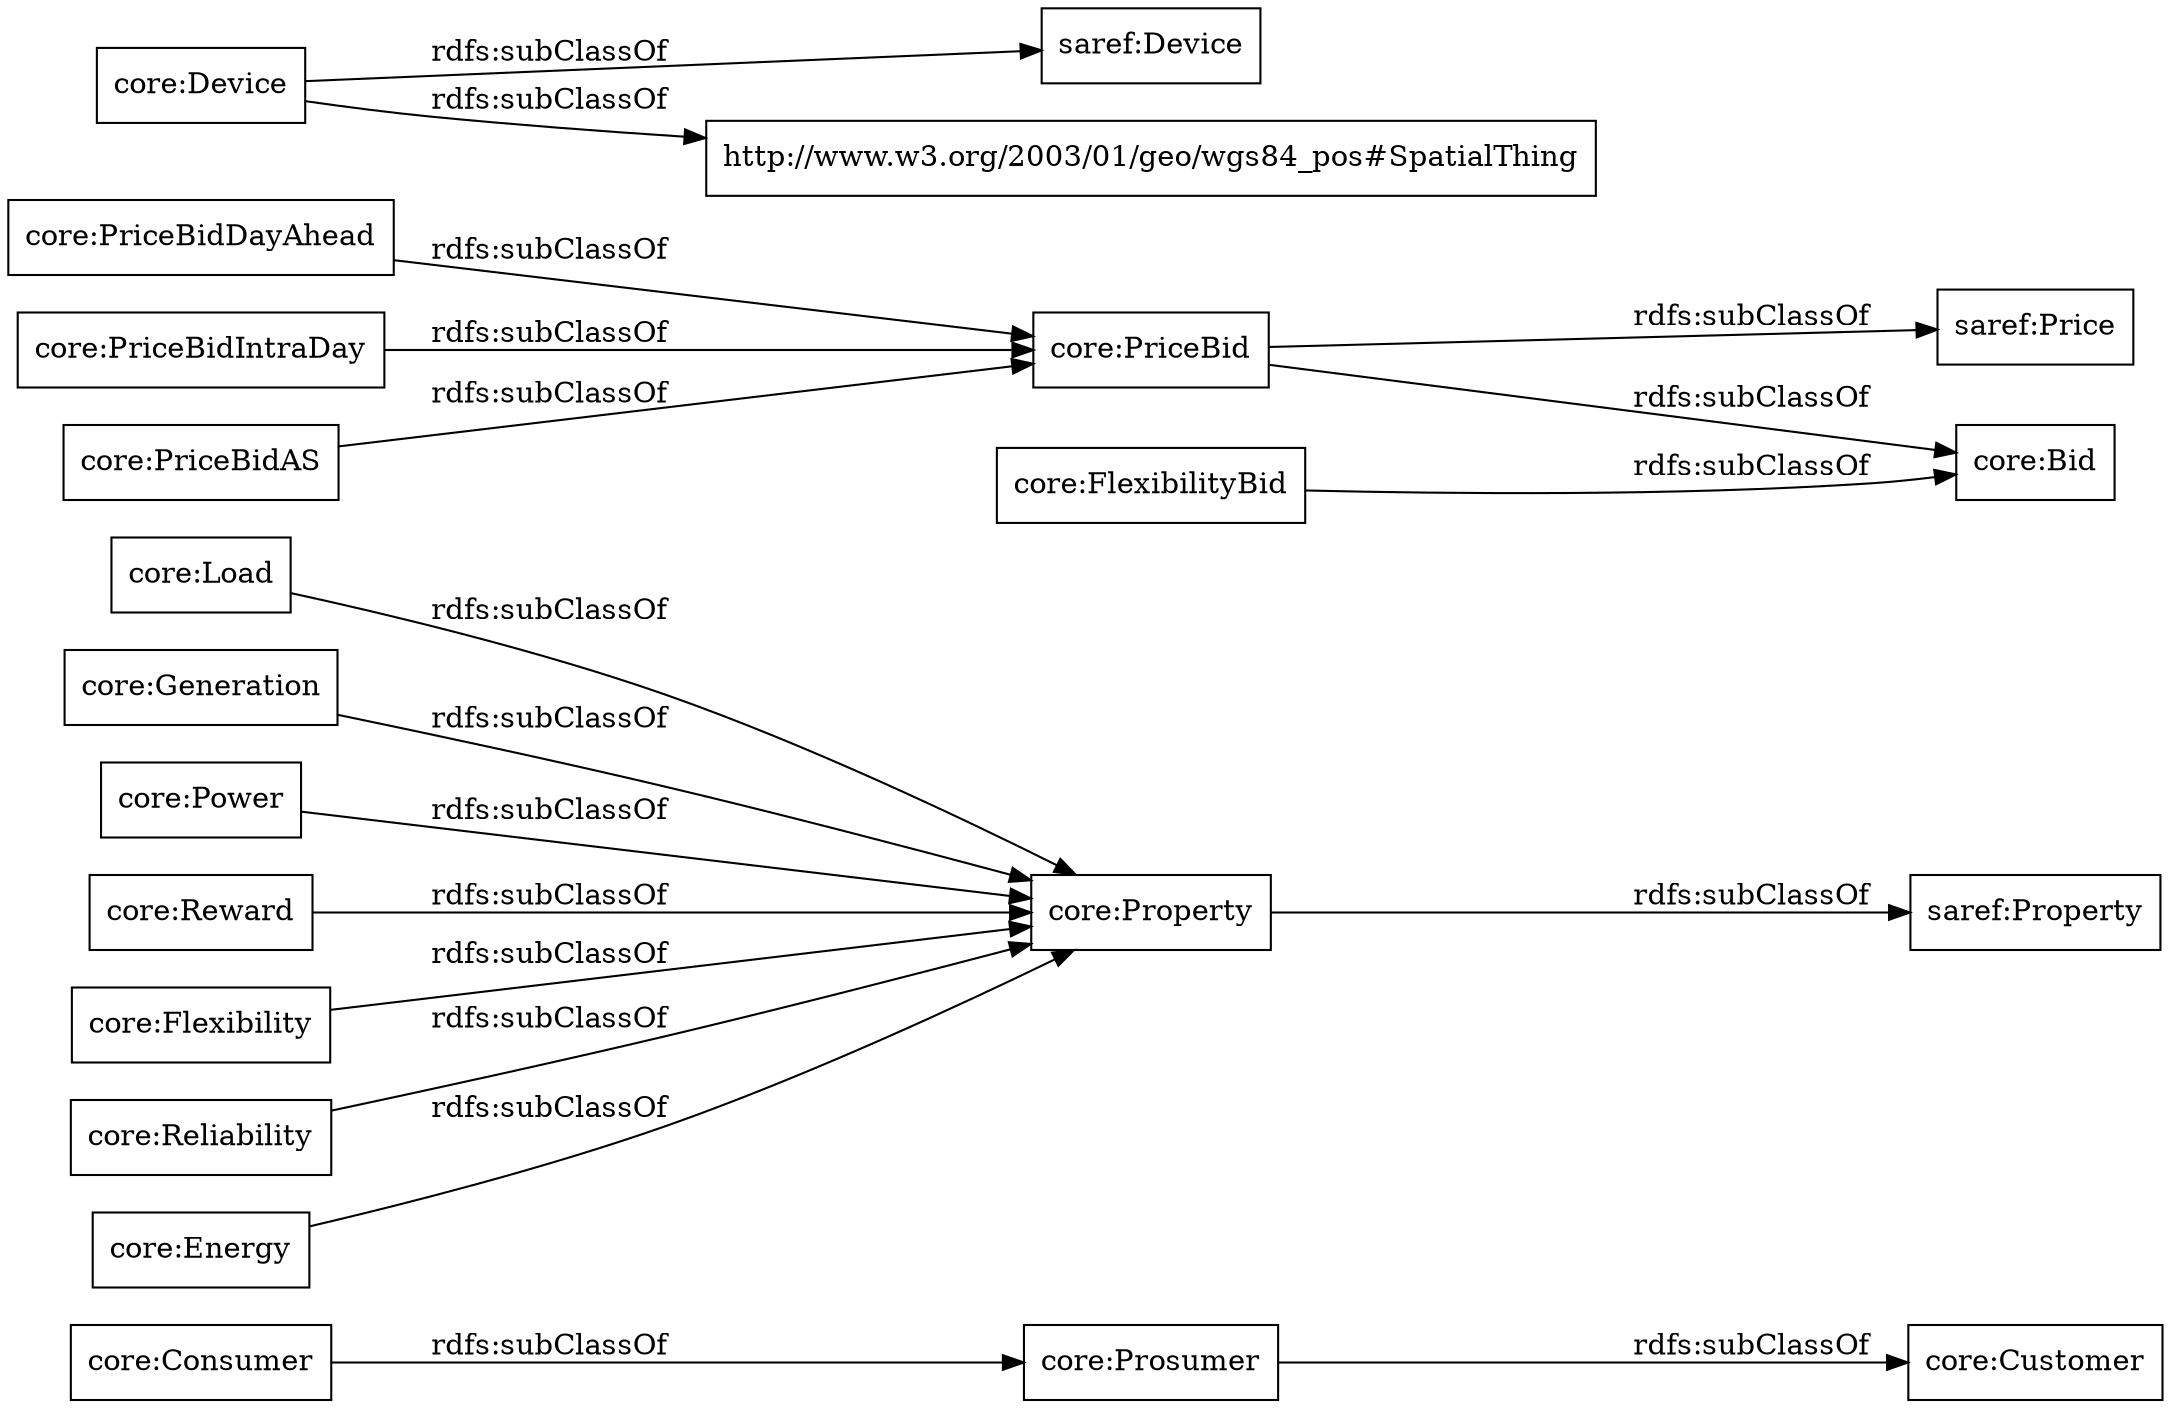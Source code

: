 digraph ar2dtool_diagram { 
rankdir=LR;
size="1000"
node [shape = rectangle, color="black"]; "core:Customer" "saref:Property" "core:Consumer" "core:Load" "core:PriceBidDayAhead" "core:Generation" "saref:Device" "core:PriceBidIntraDay" "core:Power" "core:Reward" "core:FlexibilityBid" "core:Prosumer" "core:Device" "core:Flexibility" "core:Reliability" "http://www.w3.org/2003/01/geo/wgs84_pos#SpatialThing" "saref:Price" "core:Property" "core:PriceBidAS" "core:Energy" "core:Bid" "core:PriceBid" ; /*classes style*/
	"core:Generation" -> "core:Property" [ label = "rdfs:subClassOf" ];
	"core:Flexibility" -> "core:Property" [ label = "rdfs:subClassOf" ];
	"core:FlexibilityBid" -> "core:Bid" [ label = "rdfs:subClassOf" ];
	"core:Reliability" -> "core:Property" [ label = "rdfs:subClassOf" ];
	"core:Energy" -> "core:Property" [ label = "rdfs:subClassOf" ];
	"core:PriceBidAS" -> "core:PriceBid" [ label = "rdfs:subClassOf" ];
	"core:PriceBidIntraDay" -> "core:PriceBid" [ label = "rdfs:subClassOf" ];
	"core:Power" -> "core:Property" [ label = "rdfs:subClassOf" ];
	"core:Prosumer" -> "core:Customer" [ label = "rdfs:subClassOf" ];
	"core:Device" -> "saref:Device" [ label = "rdfs:subClassOf" ];
	"core:Device" -> "http://www.w3.org/2003/01/geo/wgs84_pos#SpatialThing" [ label = "rdfs:subClassOf" ];
	"core:Property" -> "saref:Property" [ label = "rdfs:subClassOf" ];
	"core:PriceBid" -> "saref:Price" [ label = "rdfs:subClassOf" ];
	"core:PriceBid" -> "core:Bid" [ label = "rdfs:subClassOf" ];
	"core:Consumer" -> "core:Prosumer" [ label = "rdfs:subClassOf" ];
	"core:PriceBidDayAhead" -> "core:PriceBid" [ label = "rdfs:subClassOf" ];
	"core:Reward" -> "core:Property" [ label = "rdfs:subClassOf" ];
	"core:Load" -> "core:Property" [ label = "rdfs:subClassOf" ];

}
